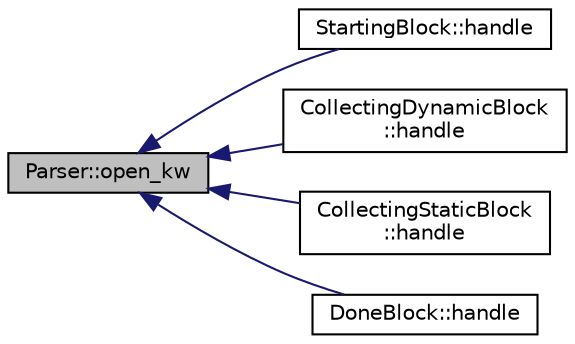 digraph "Parser::open_kw"
{
 // INTERACTIVE_SVG=YES
  edge [fontname="Helvetica",fontsize="10",labelfontname="Helvetica",labelfontsize="10"];
  node [fontname="Helvetica",fontsize="10",shape=record];
  rankdir="LR";
  Node1 [label="Parser::open_kw",height=0.2,width=0.4,color="black", fillcolor="grey75", style="filled" fontcolor="black"];
  Node1 -> Node2 [dir="back",color="midnightblue",fontsize="10",style="solid",fontname="Helvetica"];
  Node2 [label="StartingBlock::handle",height=0.2,width=0.4,color="black", fillcolor="white", style="filled",URL="$class_starting_block.html#ad02562eef7d122f865803c1debc27f54"];
  Node1 -> Node3 [dir="back",color="midnightblue",fontsize="10",style="solid",fontname="Helvetica"];
  Node3 [label="CollectingDynamicBlock\l::handle",height=0.2,width=0.4,color="black", fillcolor="white", style="filled",URL="$class_collecting_dynamic_block.html#a1b24141d8337e1b097f1114f6285396d"];
  Node1 -> Node4 [dir="back",color="midnightblue",fontsize="10",style="solid",fontname="Helvetica"];
  Node4 [label="CollectingStaticBlock\l::handle",height=0.2,width=0.4,color="black", fillcolor="white", style="filled",URL="$class_collecting_static_block.html#ae3b1cc7db819dafaff6e5964e0b0ccbe"];
  Node1 -> Node5 [dir="back",color="midnightblue",fontsize="10",style="solid",fontname="Helvetica"];
  Node5 [label="DoneBlock::handle",height=0.2,width=0.4,color="black", fillcolor="white", style="filled",URL="$class_done_block.html#adf86a0c75d4471ca64fad4977fb7837f"];
}
